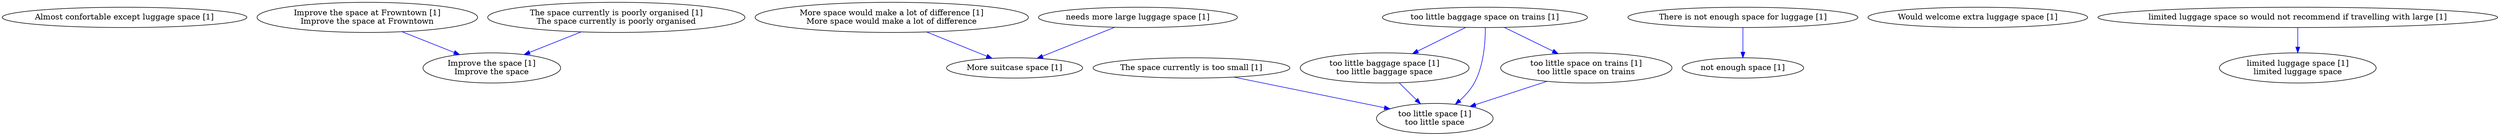 digraph collapsedGraph {
"Almost confortable except luggage space [1]""Improve the space at Frowntown [1]\nImprove the space at Frowntown""Improve the space [1]\nImprove the space""More space would make a lot of difference [1]\nMore space would make a lot of difference""More suitcase space [1]""The space currently is poorly organised [1]\nThe space currently is poorly organised""The space currently is too small [1]""There is not enough space for luggage [1]""Would welcome extra luggage space [1]""limited luggage space so would not recommend if travelling with large [1]""limited luggage space [1]\nlimited luggage space""needs more large luggage space [1]""not enough space [1]""too little baggage space on trains [1]""too little baggage space [1]\ntoo little baggage space""too little space [1]\ntoo little space""too little space on trains [1]\ntoo little space on trains""There is not enough space for luggage [1]" -> "not enough space [1]" [color=blue]
"The space currently is too small [1]" -> "too little space [1]\ntoo little space" [color=blue]
"More space would make a lot of difference [1]\nMore space would make a lot of difference" -> "More suitcase space [1]" [color=blue]
"needs more large luggage space [1]" -> "More suitcase space [1]" [color=blue]
"The space currently is poorly organised [1]\nThe space currently is poorly organised" -> "Improve the space [1]\nImprove the space" [color=blue]
"Improve the space at Frowntown [1]\nImprove the space at Frowntown" -> "Improve the space [1]\nImprove the space" [color=blue]
"limited luggage space so would not recommend if travelling with large [1]" -> "limited luggage space [1]\nlimited luggage space" [color=blue]
"too little baggage space on trains [1]" -> "too little baggage space [1]\ntoo little baggage space" [color=blue]
"too little baggage space [1]\ntoo little baggage space" -> "too little space [1]\ntoo little space" [color=blue]
"too little baggage space on trains [1]" -> "too little space on trains [1]\ntoo little space on trains" [color=blue]
"too little space on trains [1]\ntoo little space on trains" -> "too little space [1]\ntoo little space" [color=blue]
"too little baggage space on trains [1]" -> "too little space [1]\ntoo little space" [color=blue]
}
